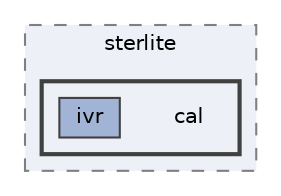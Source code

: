 digraph "repository/ivr/src/main/java/com/sterlite/cal"
{
 // LATEX_PDF_SIZE
  bgcolor="transparent";
  edge [fontname=Helvetica,fontsize=10,labelfontname=Helvetica,labelfontsize=10];
  node [fontname=Helvetica,fontsize=10,shape=box,height=0.2,width=0.4];
  compound=true
  subgraph clusterdir_9f2b61e985a12ce834a4a1d331157a77 {
    graph [ bgcolor="#edf0f7", pencolor="grey50", label="sterlite", fontname=Helvetica,fontsize=10 style="filled,dashed", URL="dir_9f2b61e985a12ce834a4a1d331157a77.html",tooltip=""]
  subgraph clusterdir_43ca6ace443075cc9aed68908bf8faf6 {
    graph [ bgcolor="#edf0f7", pencolor="grey25", label="", fontname=Helvetica,fontsize=10 style="filled,bold", URL="dir_43ca6ace443075cc9aed68908bf8faf6.html",tooltip=""]
    dir_43ca6ace443075cc9aed68908bf8faf6 [shape=plaintext, label="cal"];
  dir_cd784ca7edd02497793eba1279cf268d [label="ivr", fillcolor="#a2b4d6", color="grey25", style="filled", URL="dir_cd784ca7edd02497793eba1279cf268d.html",tooltip=""];
  }
  }
}
